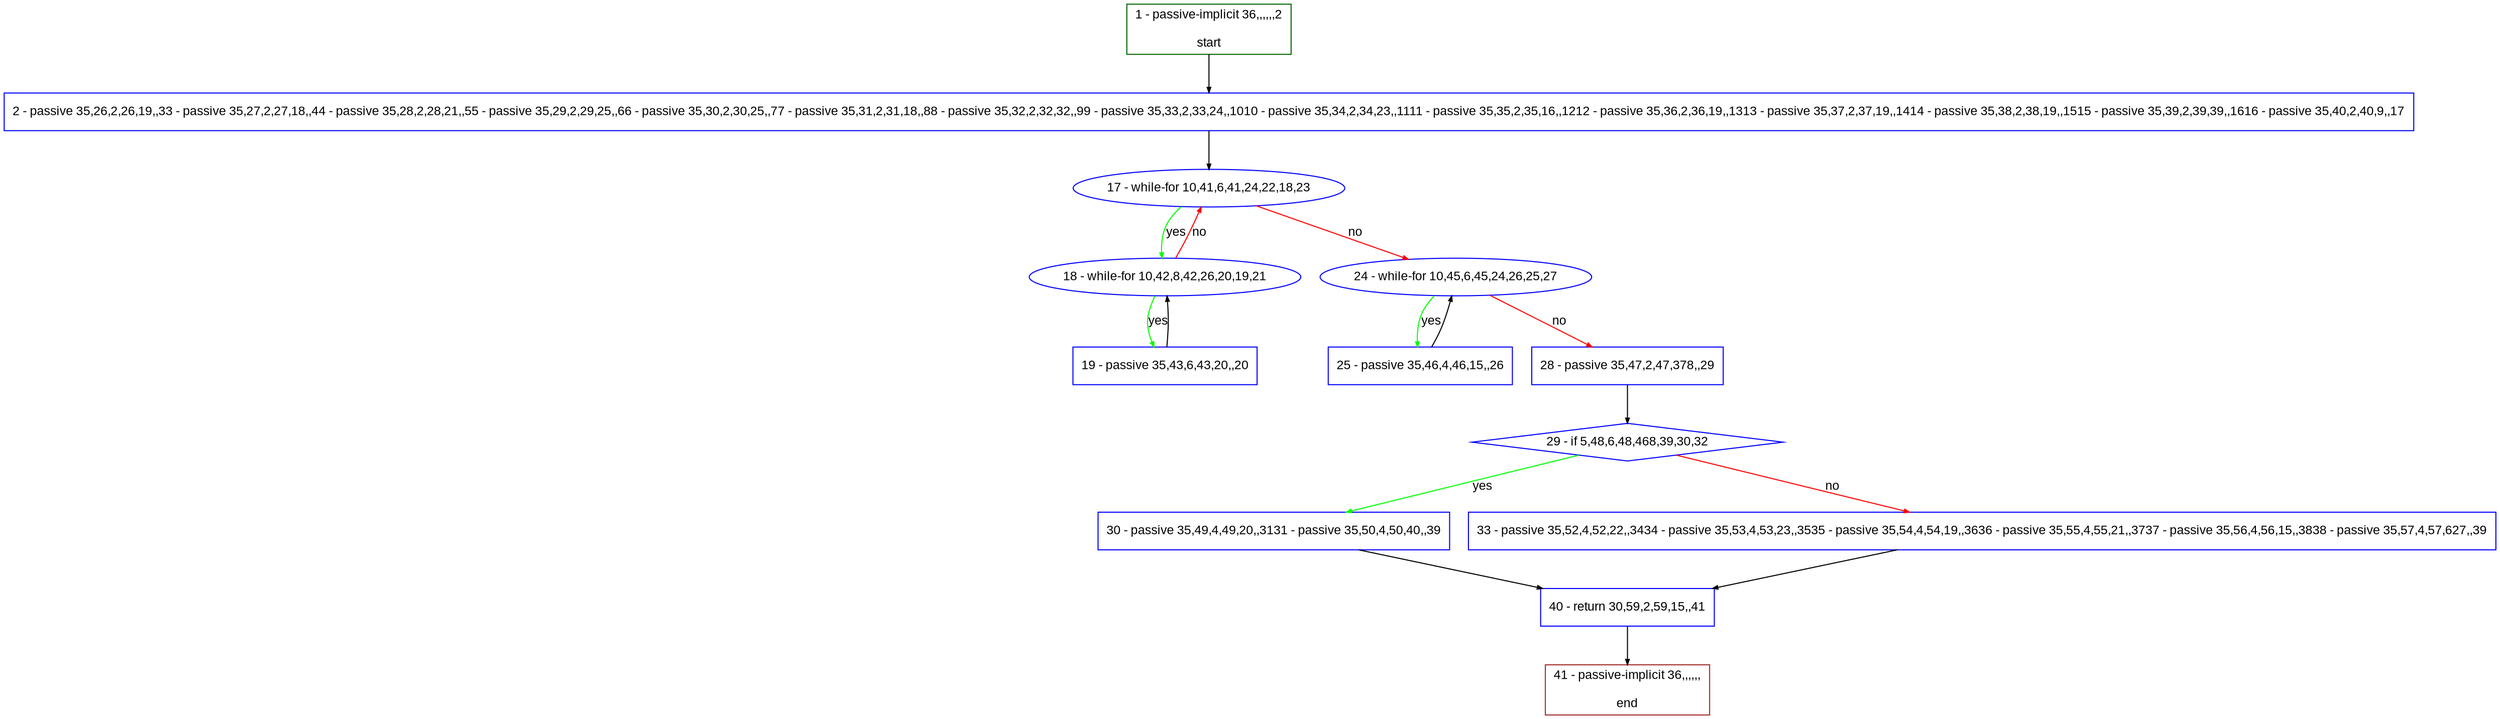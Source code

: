 digraph "" {
  graph [pack="true", label="", fontsize="12", packmode="clust", fontname="Arial", fillcolor="#FFFFCC", bgcolor="white", style="rounded,filled", compound="true"];
  node [node_initialized="no", label="", color="grey", fontsize="12", fillcolor="white", fontname="Arial", style="filled", shape="rectangle", compound="true", fixedsize="false"];
  edge [fontcolor="black", arrowhead="normal", arrowtail="none", arrowsize="0.5", ltail="", label="", color="black", fontsize="12", lhead="", fontname="Arial", dir="forward", compound="true"];
  __N1 [label="2 - passive 35,26,2,26,19,,33 - passive 35,27,2,27,18,,44 - passive 35,28,2,28,21,,55 - passive 35,29,2,29,25,,66 - passive 35,30,2,30,25,,77 - passive 35,31,2,31,18,,88 - passive 35,32,2,32,32,,99 - passive 35,33,2,33,24,,1010 - passive 35,34,2,34,23,,1111 - passive 35,35,2,35,16,,1212 - passive 35,36,2,36,19,,1313 - passive 35,37,2,37,19,,1414 - passive 35,38,2,38,19,,1515 - passive 35,39,2,39,39,,1616 - passive 35,40,2,40,9,,17", color="#0000ff", fillcolor="#ffffff", style="filled", shape="box"];
  __N2 [label="1 - passive-implicit 36,,,,,,2\n\nstart", color="#006400", fillcolor="#ffffff", style="filled", shape="box"];
  __N3 [label="17 - while-for 10,41,6,41,24,22,18,23", color="#0000ff", fillcolor="#ffffff", style="filled", shape="oval"];
  __N4 [label="18 - while-for 10,42,8,42,26,20,19,21", color="#0000ff", fillcolor="#ffffff", style="filled", shape="oval"];
  __N5 [label="24 - while-for 10,45,6,45,24,26,25,27", color="#0000ff", fillcolor="#ffffff", style="filled", shape="oval"];
  __N6 [label="19 - passive 35,43,6,43,20,,20", color="#0000ff", fillcolor="#ffffff", style="filled", shape="box"];
  __N7 [label="25 - passive 35,46,4,46,15,,26", color="#0000ff", fillcolor="#ffffff", style="filled", shape="box"];
  __N8 [label="28 - passive 35,47,2,47,378,,29", color="#0000ff", fillcolor="#ffffff", style="filled", shape="box"];
  __N9 [label="29 - if 5,48,6,48,468,39,30,32", color="#0000ff", fillcolor="#ffffff", style="filled", shape="diamond"];
  __N10 [label="30 - passive 35,49,4,49,20,,3131 - passive 35,50,4,50,40,,39", color="#0000ff", fillcolor="#ffffff", style="filled", shape="box"];
  __N11 [label="33 - passive 35,52,4,52,22,,3434 - passive 35,53,4,53,23,,3535 - passive 35,54,4,54,19,,3636 - passive 35,55,4,55,21,,3737 - passive 35,56,4,56,15,,3838 - passive 35,57,4,57,627,,39", color="#0000ff", fillcolor="#ffffff", style="filled", shape="box"];
  __N12 [label="40 - return 30,59,2,59,15,,41", color="#0000ff", fillcolor="#ffffff", style="filled", shape="box"];
  __N13 [label="41 - passive-implicit 36,,,,,,\n\nend", color="#a52a2a", fillcolor="#ffffff", style="filled", shape="box"];
  __N2 -> __N1 [arrowhead="normal", arrowtail="none", color="#000000", label="", dir="forward"];
  __N1 -> __N3 [arrowhead="normal", arrowtail="none", color="#000000", label="", dir="forward"];
  __N3 -> __N4 [arrowhead="normal", arrowtail="none", color="#00ff00", label="yes", dir="forward"];
  __N4 -> __N3 [arrowhead="normal", arrowtail="none", color="#ff0000", label="no", dir="forward"];
  __N3 -> __N5 [arrowhead="normal", arrowtail="none", color="#ff0000", label="no", dir="forward"];
  __N4 -> __N6 [arrowhead="normal", arrowtail="none", color="#00ff00", label="yes", dir="forward"];
  __N6 -> __N4 [arrowhead="normal", arrowtail="none", color="#000000", label="", dir="forward"];
  __N5 -> __N7 [arrowhead="normal", arrowtail="none", color="#00ff00", label="yes", dir="forward"];
  __N7 -> __N5 [arrowhead="normal", arrowtail="none", color="#000000", label="", dir="forward"];
  __N5 -> __N8 [arrowhead="normal", arrowtail="none", color="#ff0000", label="no", dir="forward"];
  __N8 -> __N9 [arrowhead="normal", arrowtail="none", color="#000000", label="", dir="forward"];
  __N9 -> __N10 [arrowhead="normal", arrowtail="none", color="#00ff00", label="yes", dir="forward"];
  __N9 -> __N11 [arrowhead="normal", arrowtail="none", color="#ff0000", label="no", dir="forward"];
  __N10 -> __N12 [arrowhead="normal", arrowtail="none", color="#000000", label="", dir="forward"];
  __N11 -> __N12 [arrowhead="normal", arrowtail="none", color="#000000", label="", dir="forward"];
  __N12 -> __N13 [arrowhead="normal", arrowtail="none", color="#000000", label="", dir="forward"];
}
